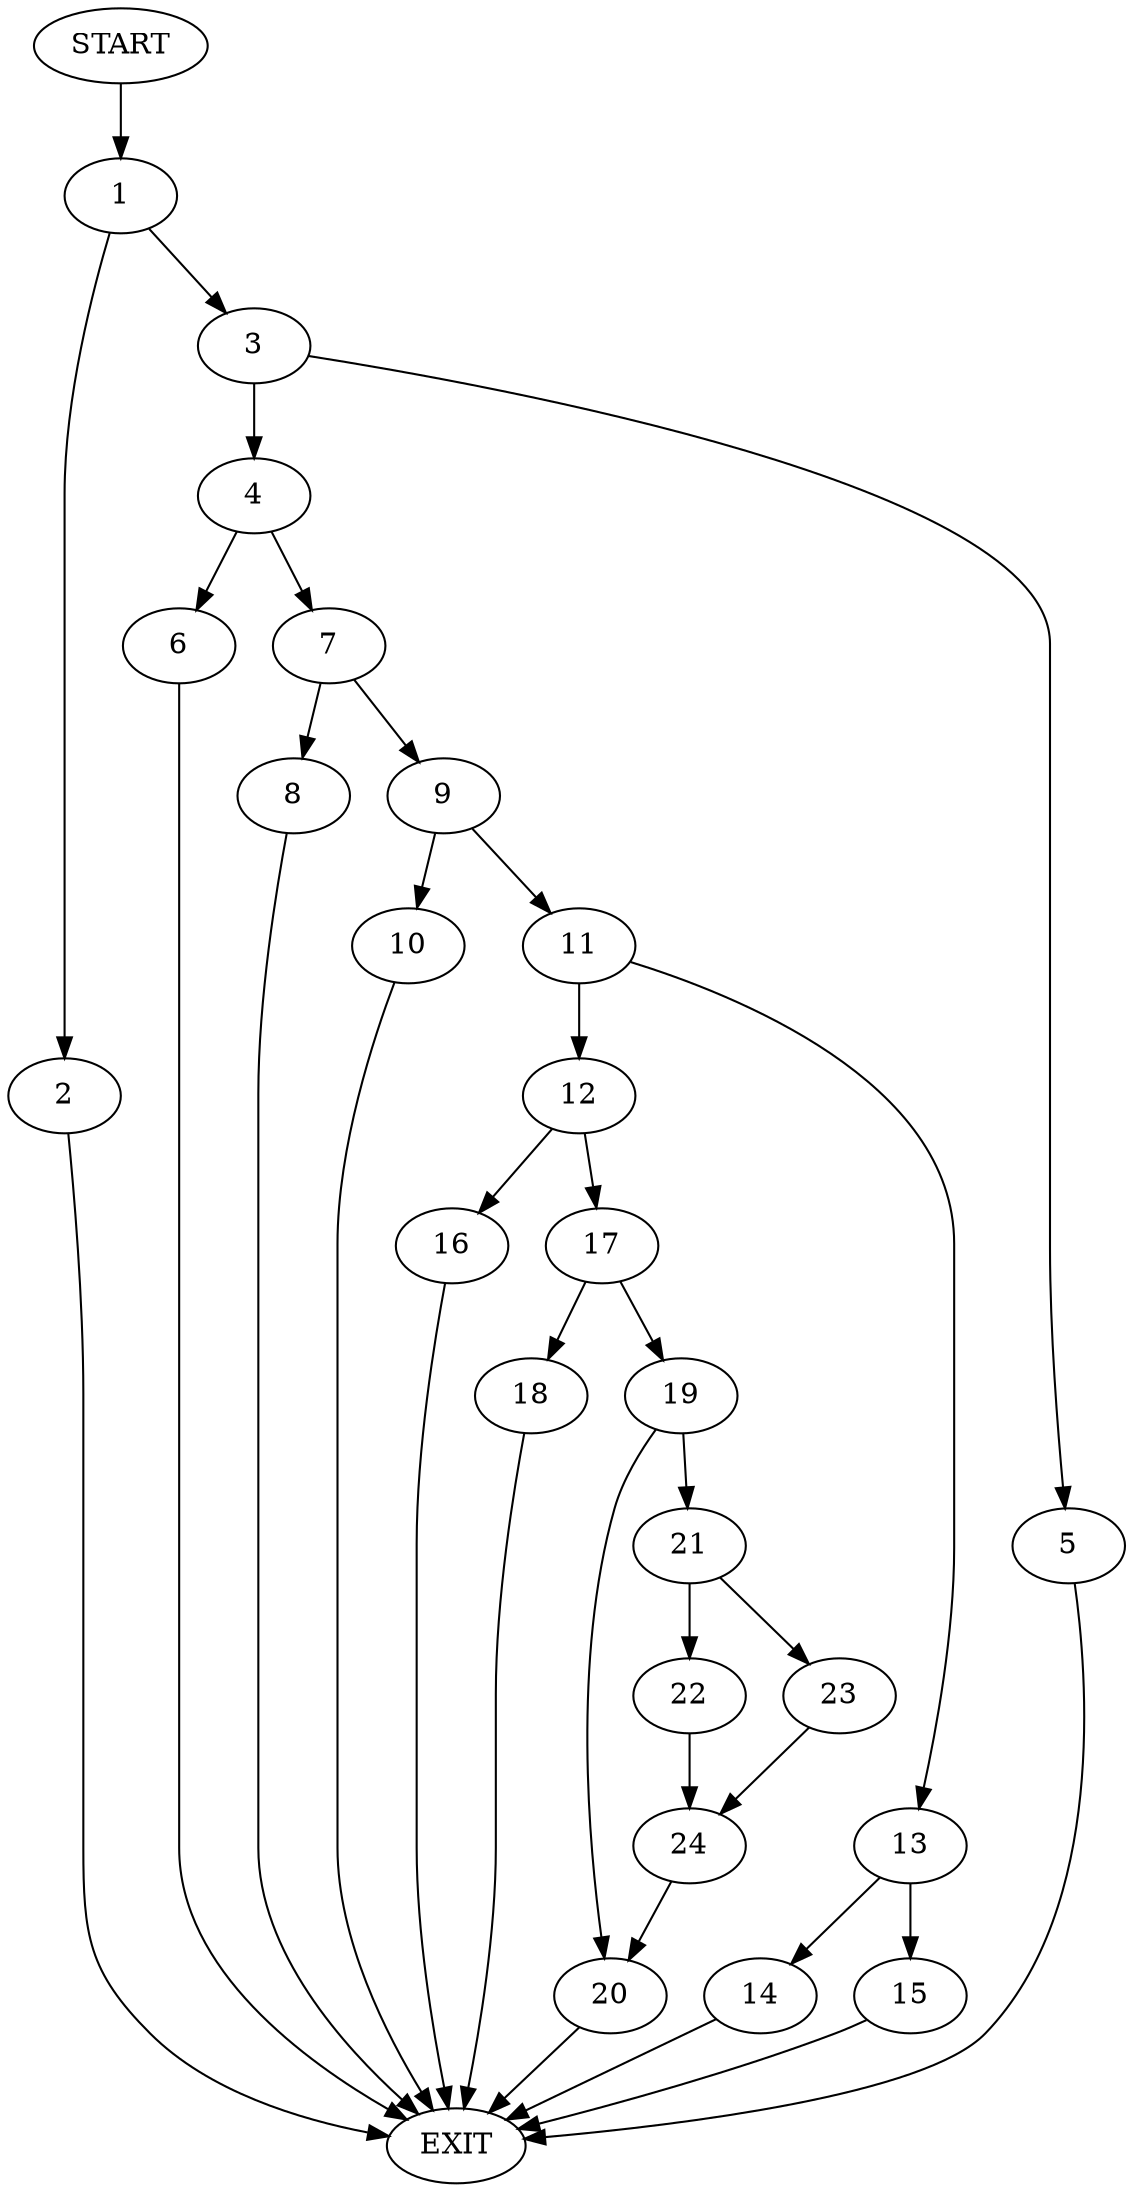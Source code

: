 digraph {
0 [label="START"]
25 [label="EXIT"]
0 -> 1
1 -> 2
1 -> 3
3 -> 4
3 -> 5
2 -> 25
4 -> 6
4 -> 7
5 -> 25
7 -> 8
7 -> 9
6 -> 25
9 -> 10
9 -> 11
8 -> 25
10 -> 25
11 -> 12
11 -> 13
13 -> 14
13 -> 15
12 -> 16
12 -> 17
14 -> 25
15 -> 25
17 -> 18
17 -> 19
16 -> 25
18 -> 25
19 -> 20
19 -> 21
21 -> 22
21 -> 23
20 -> 25
23 -> 24
22 -> 24
24 -> 20
}
